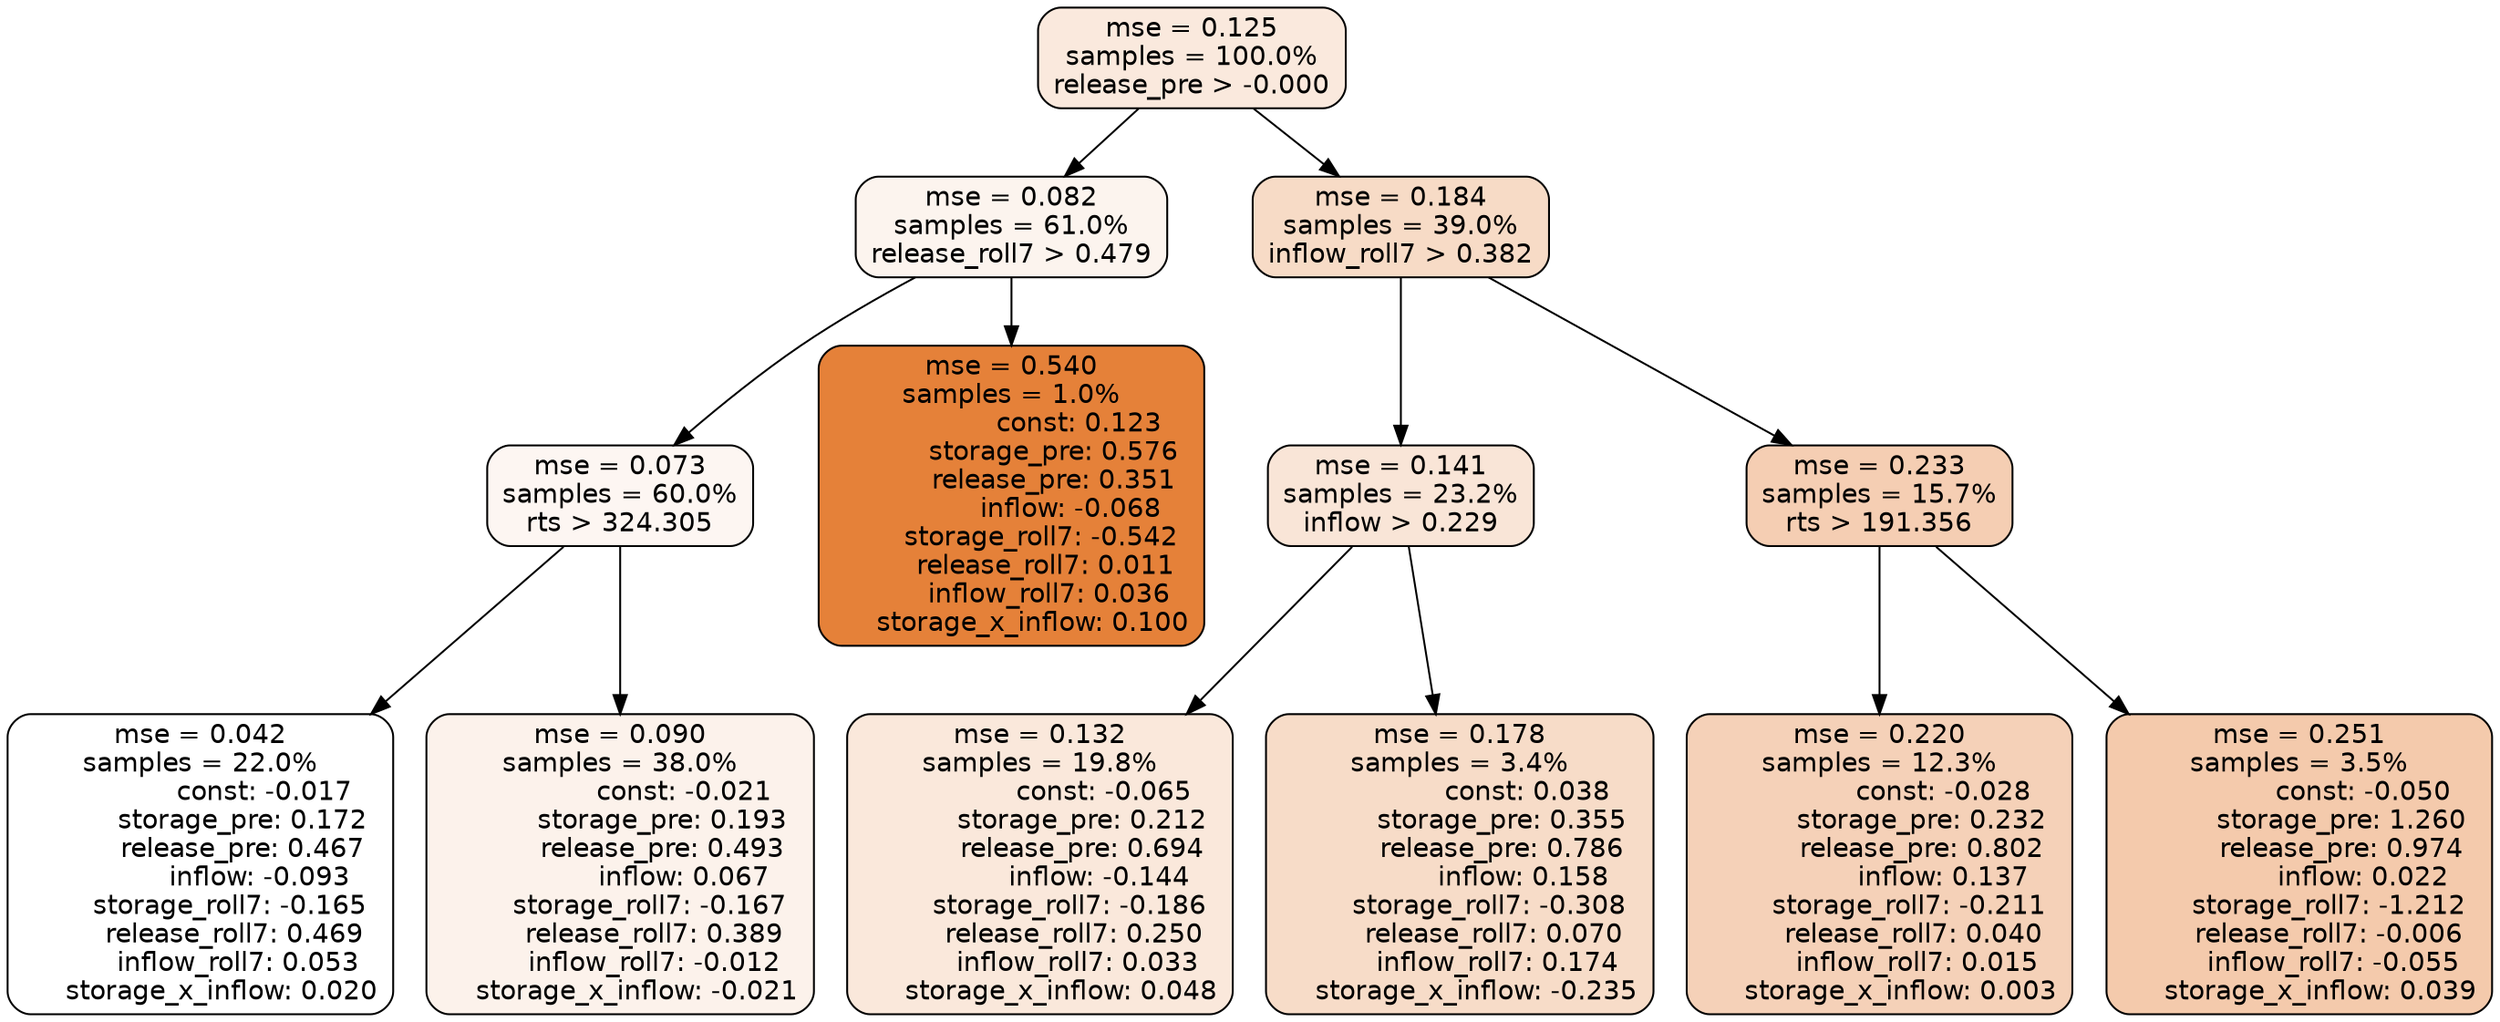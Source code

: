 digraph tree {
node [shape=rectangle, style="filled, rounded", color="black", fontname=helvetica] ;
edge [fontname=helvetica] ;
	"0" [label="mse = 0.125
samples = 100.0%
release_pre > -0.000", fillcolor="#fae9dd"]
	"1" [label="mse = 0.082
samples = 61.0%
release_roll7 > 0.479", fillcolor="#fcf4ee"]
	"6" [label="mse = 0.184
samples = 39.0%
inflow_roll7 > 0.382", fillcolor="#f7dbc6"]
	"2" [label="mse = 0.073
samples = 60.0%
rts > 324.305", fillcolor="#fdf6f2"]
	"5" [label="mse = 0.540
samples = 1.0%
                const: 0.123
          storage_pre: 0.576
          release_pre: 0.351
              inflow: -0.068
       storage_roll7: -0.542
        release_roll7: 0.011
         inflow_roll7: 0.036
     storage_x_inflow: 0.100", fillcolor="#e58139"]
	"7" [label="mse = 0.141
samples = 23.2%
inflow > 0.229", fillcolor="#f9e5d7"]
	"10" [label="mse = 0.233
samples = 15.7%
rts > 191.356", fillcolor="#f5ceb3"]
	"4" [label="mse = 0.042
samples = 22.0%
               const: -0.017
          storage_pre: 0.172
          release_pre: 0.467
              inflow: -0.093
       storage_roll7: -0.165
        release_roll7: 0.469
         inflow_roll7: 0.053
     storage_x_inflow: 0.020", fillcolor="#ffffff"]
	"3" [label="mse = 0.090
samples = 38.0%
               const: -0.021
          storage_pre: 0.193
          release_pre: 0.493
               inflow: 0.067
       storage_roll7: -0.167
        release_roll7: 0.389
        inflow_roll7: -0.012
    storage_x_inflow: -0.021", fillcolor="#fcf2eb"]
	"8" [label="mse = 0.132
samples = 19.8%
               const: -0.065
          storage_pre: 0.212
          release_pre: 0.694
              inflow: -0.144
       storage_roll7: -0.186
        release_roll7: 0.250
         inflow_roll7: 0.033
     storage_x_inflow: 0.048", fillcolor="#fae8db"]
	"9" [label="mse = 0.178
samples = 3.4%
                const: 0.038
          storage_pre: 0.355
          release_pre: 0.786
               inflow: 0.158
       storage_roll7: -0.308
        release_roll7: 0.070
         inflow_roll7: 0.174
    storage_x_inflow: -0.235", fillcolor="#f7dcc8"]
	"11" [label="mse = 0.220
samples = 12.3%
               const: -0.028
          storage_pre: 0.232
          release_pre: 0.802
               inflow: 0.137
       storage_roll7: -0.211
        release_roll7: 0.040
         inflow_roll7: 0.015
     storage_x_inflow: 0.003", fillcolor="#f5d1b8"]
	"12" [label="mse = 0.251
samples = 3.5%
               const: -0.050
          storage_pre: 1.260
          release_pre: 0.974
               inflow: 0.022
       storage_roll7: -1.212
       release_roll7: -0.006
        inflow_roll7: -0.055
     storage_x_inflow: 0.039", fillcolor="#f4caac"]

	"0" -> "1"
	"0" -> "6"
	"1" -> "2"
	"1" -> "5"
	"6" -> "7"
	"6" -> "10"
	"2" -> "3"
	"2" -> "4"
	"7" -> "8"
	"7" -> "9"
	"10" -> "11"
	"10" -> "12"
}
